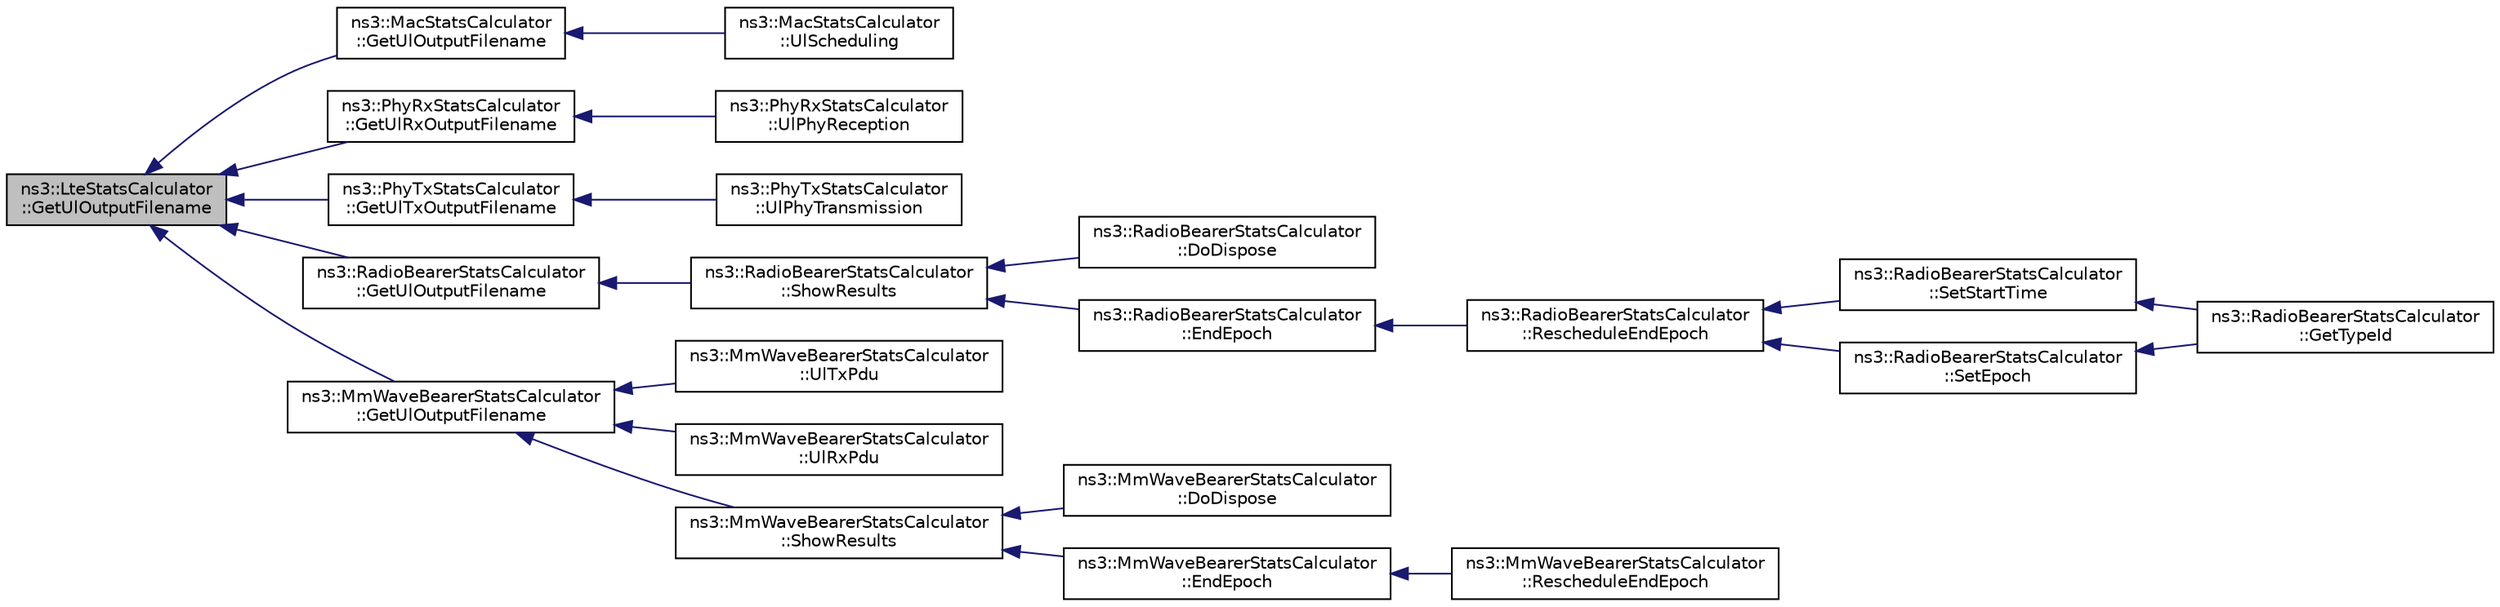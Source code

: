 digraph "ns3::LteStatsCalculator::GetUlOutputFilename"
{
  edge [fontname="Helvetica",fontsize="10",labelfontname="Helvetica",labelfontsize="10"];
  node [fontname="Helvetica",fontsize="10",shape=record];
  rankdir="LR";
  Node1 [label="ns3::LteStatsCalculator\l::GetUlOutputFilename",height=0.2,width=0.4,color="black", fillcolor="grey75", style="filled", fontcolor="black"];
  Node1 -> Node2 [dir="back",color="midnightblue",fontsize="10",style="solid"];
  Node2 [label="ns3::MacStatsCalculator\l::GetUlOutputFilename",height=0.2,width=0.4,color="black", fillcolor="white", style="filled",URL="$dc/da6/classns3_1_1MacStatsCalculator.html#abb13fbefe40f66fb22137401a931c520"];
  Node2 -> Node3 [dir="back",color="midnightblue",fontsize="10",style="solid"];
  Node3 [label="ns3::MacStatsCalculator\l::UlScheduling",height=0.2,width=0.4,color="black", fillcolor="white", style="filled",URL="$dc/da6/classns3_1_1MacStatsCalculator.html#a1dff14e446fbebfb126948c90db9ddda"];
  Node1 -> Node4 [dir="back",color="midnightblue",fontsize="10",style="solid"];
  Node4 [label="ns3::PhyRxStatsCalculator\l::GetUlRxOutputFilename",height=0.2,width=0.4,color="black", fillcolor="white", style="filled",URL="$d9/dcf/classns3_1_1PhyRxStatsCalculator.html#a1055ec6b6ec788fad2a17d8ed835f37b"];
  Node4 -> Node5 [dir="back",color="midnightblue",fontsize="10",style="solid"];
  Node5 [label="ns3::PhyRxStatsCalculator\l::UlPhyReception",height=0.2,width=0.4,color="black", fillcolor="white", style="filled",URL="$d9/dcf/classns3_1_1PhyRxStatsCalculator.html#af2777610cd765e1ceb91dd61c1dc91fa"];
  Node1 -> Node6 [dir="back",color="midnightblue",fontsize="10",style="solid"];
  Node6 [label="ns3::PhyTxStatsCalculator\l::GetUlTxOutputFilename",height=0.2,width=0.4,color="black", fillcolor="white", style="filled",URL="$d7/d44/classns3_1_1PhyTxStatsCalculator.html#aeb929250f3932735ed8d7617f827cccc"];
  Node6 -> Node7 [dir="back",color="midnightblue",fontsize="10",style="solid"];
  Node7 [label="ns3::PhyTxStatsCalculator\l::UlPhyTransmission",height=0.2,width=0.4,color="black", fillcolor="white", style="filled",URL="$d7/d44/classns3_1_1PhyTxStatsCalculator.html#ac62f36c43267be17739ea60d4a21f24c"];
  Node1 -> Node8 [dir="back",color="midnightblue",fontsize="10",style="solid"];
  Node8 [label="ns3::RadioBearerStatsCalculator\l::GetUlOutputFilename",height=0.2,width=0.4,color="black", fillcolor="white", style="filled",URL="$da/d14/classns3_1_1RadioBearerStatsCalculator.html#aec09f2c71919455f50e775954d0976b3"];
  Node8 -> Node9 [dir="back",color="midnightblue",fontsize="10",style="solid"];
  Node9 [label="ns3::RadioBearerStatsCalculator\l::ShowResults",height=0.2,width=0.4,color="black", fillcolor="white", style="filled",URL="$da/d14/classns3_1_1RadioBearerStatsCalculator.html#a78157d45a5b8dd3a1b054c72ea35442c"];
  Node9 -> Node10 [dir="back",color="midnightblue",fontsize="10",style="solid"];
  Node10 [label="ns3::RadioBearerStatsCalculator\l::DoDispose",height=0.2,width=0.4,color="black", fillcolor="white", style="filled",URL="$da/d14/classns3_1_1RadioBearerStatsCalculator.html#a2640e8d96236a185e669ac795bc2c132"];
  Node9 -> Node11 [dir="back",color="midnightblue",fontsize="10",style="solid"];
  Node11 [label="ns3::RadioBearerStatsCalculator\l::EndEpoch",height=0.2,width=0.4,color="black", fillcolor="white", style="filled",URL="$da/d14/classns3_1_1RadioBearerStatsCalculator.html#a2dc0a214122722f1a58c44492f565b47"];
  Node11 -> Node12 [dir="back",color="midnightblue",fontsize="10",style="solid"];
  Node12 [label="ns3::RadioBearerStatsCalculator\l::RescheduleEndEpoch",height=0.2,width=0.4,color="black", fillcolor="white", style="filled",URL="$da/d14/classns3_1_1RadioBearerStatsCalculator.html#a1c0896f7d48a7b0d342c87f1755ffd68"];
  Node12 -> Node13 [dir="back",color="midnightblue",fontsize="10",style="solid"];
  Node13 [label="ns3::RadioBearerStatsCalculator\l::SetStartTime",height=0.2,width=0.4,color="black", fillcolor="white", style="filled",URL="$da/d14/classns3_1_1RadioBearerStatsCalculator.html#aa2eddec79377156e7653f9d5be97d10e"];
  Node13 -> Node14 [dir="back",color="midnightblue",fontsize="10",style="solid"];
  Node14 [label="ns3::RadioBearerStatsCalculator\l::GetTypeId",height=0.2,width=0.4,color="black", fillcolor="white", style="filled",URL="$da/d14/classns3_1_1RadioBearerStatsCalculator.html#a2aacc2d4dcc4377e3a96e0891d867b60"];
  Node12 -> Node15 [dir="back",color="midnightblue",fontsize="10",style="solid"];
  Node15 [label="ns3::RadioBearerStatsCalculator\l::SetEpoch",height=0.2,width=0.4,color="black", fillcolor="white", style="filled",URL="$da/d14/classns3_1_1RadioBearerStatsCalculator.html#afe72ec59fb25163dad6c3b47abcb0a32"];
  Node15 -> Node14 [dir="back",color="midnightblue",fontsize="10",style="solid"];
  Node1 -> Node16 [dir="back",color="midnightblue",fontsize="10",style="solid"];
  Node16 [label="ns3::MmWaveBearerStatsCalculator\l::GetUlOutputFilename",height=0.2,width=0.4,color="black", fillcolor="white", style="filled",URL="$d2/d8f/classns3_1_1MmWaveBearerStatsCalculator.html#a12a6c9cb22f57948ef0cc2a53d8cac92"];
  Node16 -> Node17 [dir="back",color="midnightblue",fontsize="10",style="solid"];
  Node17 [label="ns3::MmWaveBearerStatsCalculator\l::UlTxPdu",height=0.2,width=0.4,color="black", fillcolor="white", style="filled",URL="$d2/d8f/classns3_1_1MmWaveBearerStatsCalculator.html#ac2ba4337cbd326e2d9e7dd003cda5e65"];
  Node16 -> Node18 [dir="back",color="midnightblue",fontsize="10",style="solid"];
  Node18 [label="ns3::MmWaveBearerStatsCalculator\l::UlRxPdu",height=0.2,width=0.4,color="black", fillcolor="white", style="filled",URL="$d2/d8f/classns3_1_1MmWaveBearerStatsCalculator.html#adfc452d44ddead6031d9b6f82f0ff82d"];
  Node16 -> Node19 [dir="back",color="midnightblue",fontsize="10",style="solid"];
  Node19 [label="ns3::MmWaveBearerStatsCalculator\l::ShowResults",height=0.2,width=0.4,color="black", fillcolor="white", style="filled",URL="$d2/d8f/classns3_1_1MmWaveBearerStatsCalculator.html#a1b1999fe817457077fe04899b9da7d0d"];
  Node19 -> Node20 [dir="back",color="midnightblue",fontsize="10",style="solid"];
  Node20 [label="ns3::MmWaveBearerStatsCalculator\l::DoDispose",height=0.2,width=0.4,color="black", fillcolor="white", style="filled",URL="$d2/d8f/classns3_1_1MmWaveBearerStatsCalculator.html#a3a26caea8bd4eb00d4ef50ae23a63e2c"];
  Node19 -> Node21 [dir="back",color="midnightblue",fontsize="10",style="solid"];
  Node21 [label="ns3::MmWaveBearerStatsCalculator\l::EndEpoch",height=0.2,width=0.4,color="black", fillcolor="white", style="filled",URL="$d2/d8f/classns3_1_1MmWaveBearerStatsCalculator.html#a5c4b1641a639b3d70f7207e0fe5ea1aa"];
  Node21 -> Node22 [dir="back",color="midnightblue",fontsize="10",style="solid"];
  Node22 [label="ns3::MmWaveBearerStatsCalculator\l::RescheduleEndEpoch",height=0.2,width=0.4,color="black", fillcolor="white", style="filled",URL="$d2/d8f/classns3_1_1MmWaveBearerStatsCalculator.html#a56af0e70a4988b5be09694465989c769"];
}
